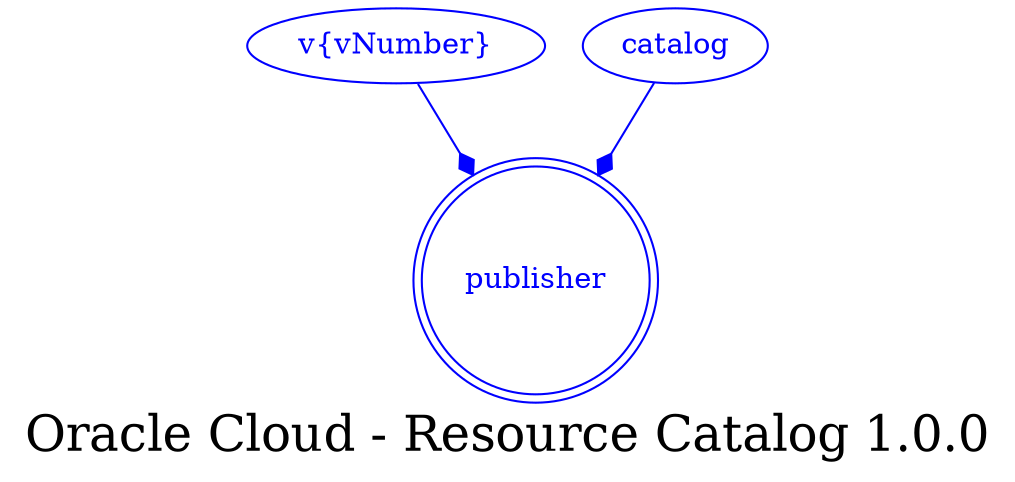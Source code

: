 digraph LexiconGraph {
graph[label="Oracle Cloud - Resource Catalog 1.0.0", fontsize=24]
splines=true
"publisher" [color=blue, fontcolor=blue, shape=doublecircle]
"v{vNumber}" -> "publisher" [color=blue, fontcolor=blue, arrowhead=diamond, arrowtail=none]
"v{vNumber}" [color=blue, fontcolor=blue, shape=ellipse]
"catalog" -> "publisher" [color=blue, fontcolor=blue, arrowhead=diamond, arrowtail=none]
"catalog" [color=blue, fontcolor=blue, shape=ellipse]
}
